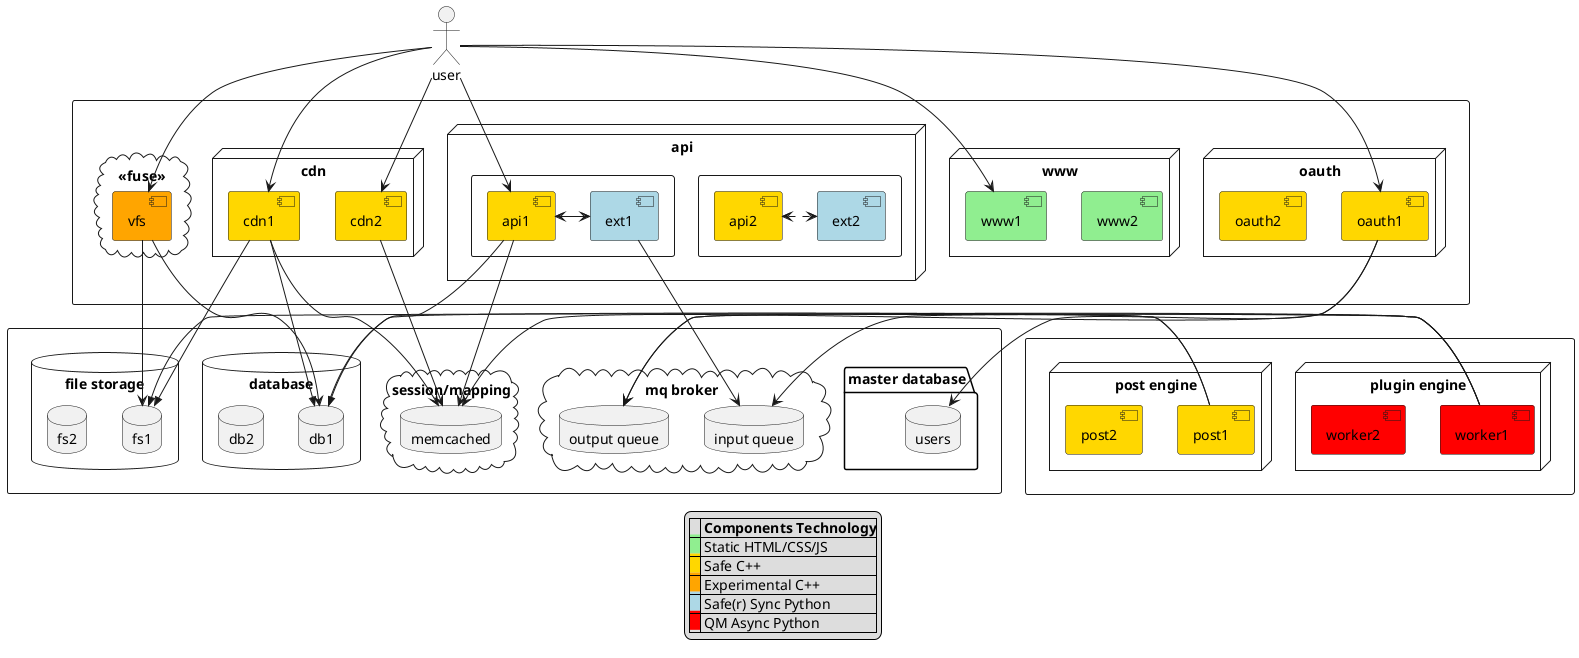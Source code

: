 @startuml

actor user
'actor "api <<locust>>" as api_locust
'actor "oauth <<locust>>" as oauth_locust

rectangle {
  node "oauth" {
    [oauth1] #Gold
    [oauth2] #Gold
  }

  node "www" {
    [www2] #LightGreen
    [www1] #LightGreen
  }

  node "api" {
    rectangle {
    [api2] #Gold
    [ext2] #LightBlue
    }
    rectangle {
    [api1] #Gold
    [ext1] #LightBlue
    }
  }

  node "cdn" {
    [cdn1] #Gold
    [cdn2] #Gold
  }

    cloud "<<fuse>>" {
       [vfs] #Orange
    }
}



rectangle {
  cloud "session/mapping" {
    database memcached as mem
  }

  cloud "mq broker" {
    database "input queue" as input
    database "output queue" as output
  }

  package "master database" {
    database users as map
  }

  database database {
    database db1
    database db2
  }


  database "file storage" {
    database fs1
    database fs2
  }
}

rectangle {
  node "plugin engine" {
    [worker1] #Red
    [worker2] #Red
  }

  node "post engine" {
    [post1] #Gold
    [post2] #Gold
   }
}

'rectangle {
'  cloud "external services" {
'    [esp1]
'    [esp2]
'  }
'}

user --> [www1]
user --> [api1]
user --> [cdn1]
user --> [cdn2]
user --> vfs

'oauth_locust --> [oauth1]

'api_locust --> [api1]
'api_locust --> [oauth1]

[api1] --> mem
user --> [oauth1]
[cdn1] ->> db1
[cdn2] -> mem
[oauth1] --> map
[cdn1] -> mem
[oauth1] -> mem

[vfs] -> db1
[vfs] -> fs1
[cdn1] ->> fs1
[api1] ->> db1
[api1] <-> [ext1]
[api2] <.> [ext2]
[ext1] -> input
input <- [worker1]
output <- [worker1]
fs1 <<- [worker1]
output <- [post1]

db1 <<- [post1]
'[worker1] -> [esp1]

legend
|= |= Components Technology|
|<back:lightgreen>   </back>| Static HTML/CSS/JS |
|<back:gold>   </back>| Safe C++ |
|<back:orange>   </back>| Experimental C++ |
|<back:lightblue>   </back>| Safe(r) Sync Python |
|<back:red>   </back>| QM Async Python |
endlegend
@enduml
